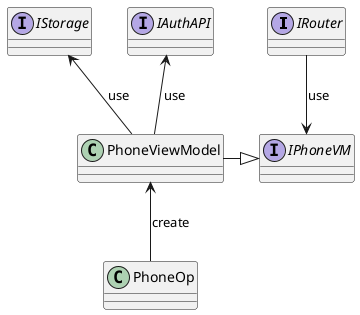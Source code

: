 @startuml phone_vm
interface IRouter
interface IStorage
interface IPhoneVM
interface IAuthAPI
class PhoneViewModel
class PhoneOp

PhoneViewModel -|> IPhoneVM
PhoneViewModel -up-> IAuthAPI : use
PhoneViewModel -up-> IStorage : use
PhoneOp -up-> PhoneViewModel : create
IRouter -down-> IPhoneVM : use
@enduml